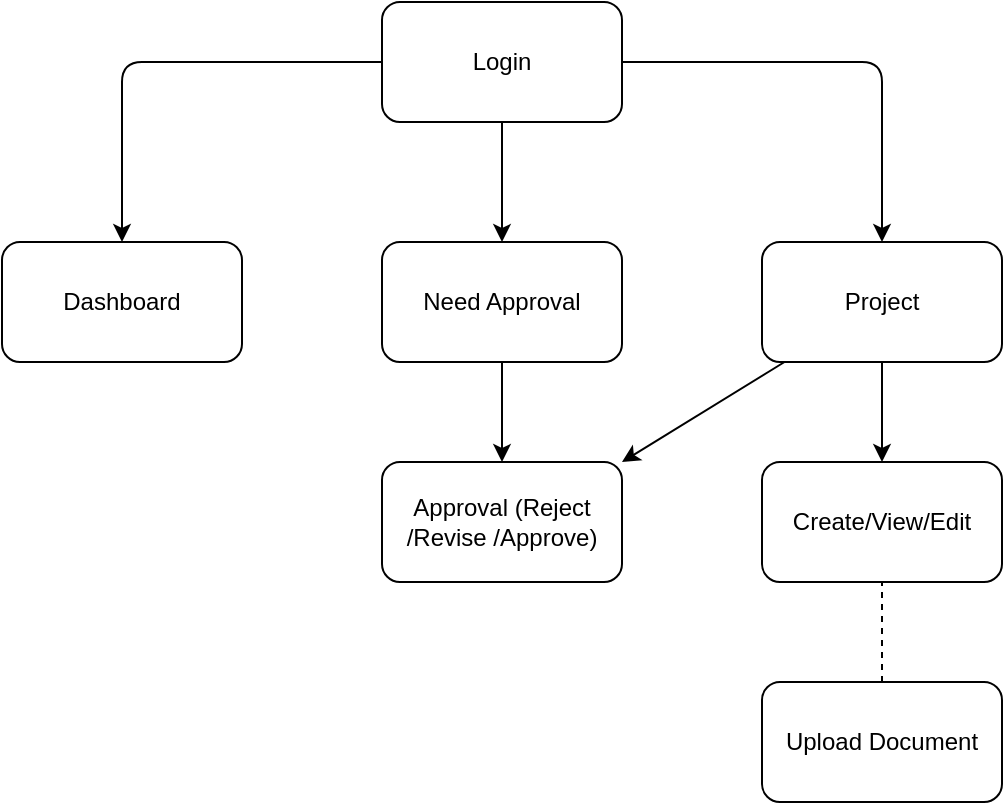 <mxfile>
    <diagram id="NYALaQaaiqzxwCFsHjRZ" name="Page-1">
        <mxGraphModel dx="739" dy="1597" grid="1" gridSize="10" guides="1" tooltips="1" connect="1" arrows="1" fold="1" page="1" pageScale="1" pageWidth="850" pageHeight="1100" math="0" shadow="0">
            <root>
                <mxCell id="0"/>
                <mxCell id="1" parent="0"/>
                <mxCell id="28" style="edgeStyle=orthogonalEdgeStyle;html=1;entryX=0.5;entryY=0;entryDx=0;entryDy=0;" parent="1" source="2" target="3" edge="1">
                    <mxGeometry relative="1" as="geometry"/>
                </mxCell>
                <mxCell id="43" style="edgeStyle=orthogonalEdgeStyle;html=1;exitX=1;exitY=0.5;exitDx=0;exitDy=0;entryX=0.5;entryY=0;entryDx=0;entryDy=0;" parent="1" source="2" target="42" edge="1">
                    <mxGeometry relative="1" as="geometry"/>
                </mxCell>
                <mxCell id="55" style="edgeStyle=none;html=1;" parent="1" source="2" target="4" edge="1">
                    <mxGeometry relative="1" as="geometry"/>
                </mxCell>
                <mxCell id="2" value="Login" style="rounded=1;whiteSpace=wrap;html=1;" parent="1" vertex="1">
                    <mxGeometry x="380" y="-1060" width="120" height="60" as="geometry"/>
                </mxCell>
                <mxCell id="3" value="Dashboard" style="rounded=1;whiteSpace=wrap;html=1;" parent="1" vertex="1">
                    <mxGeometry x="190" y="-940" width="120" height="60" as="geometry"/>
                </mxCell>
                <mxCell id="4" value="Need Approval" style="rounded=1;whiteSpace=wrap;html=1;" parent="1" vertex="1">
                    <mxGeometry x="380" y="-940" width="120" height="60" as="geometry"/>
                </mxCell>
                <mxCell id="32" style="edgeStyle=orthogonalEdgeStyle;html=1;" parent="1" edge="1">
                    <mxGeometry relative="1" as="geometry">
                        <mxPoint x="130" y="-670" as="sourcePoint"/>
                    </mxGeometry>
                </mxCell>
                <mxCell id="38" style="edgeStyle=orthogonalEdgeStyle;html=1;" parent="1" edge="1">
                    <mxGeometry relative="1" as="geometry">
                        <mxPoint x="420" y="-470" as="sourcePoint"/>
                    </mxGeometry>
                </mxCell>
                <mxCell id="34" style="edgeStyle=orthogonalEdgeStyle;html=1;" parent="1" edge="1">
                    <mxGeometry relative="1" as="geometry">
                        <mxPoint x="420" y="-770" as="sourcePoint"/>
                    </mxGeometry>
                </mxCell>
                <mxCell id="35" style="edgeStyle=orthogonalEdgeStyle;html=1;" parent="1" edge="1">
                    <mxGeometry relative="1" as="geometry">
                        <mxPoint x="420" y="-670" as="sourcePoint"/>
                    </mxGeometry>
                </mxCell>
                <mxCell id="36" style="edgeStyle=orthogonalEdgeStyle;html=1;" parent="1" edge="1">
                    <mxGeometry relative="1" as="geometry">
                        <mxPoint x="420" y="-570" as="sourcePoint"/>
                    </mxGeometry>
                </mxCell>
                <mxCell id="60" style="edgeStyle=orthogonalEdgeStyle;html=1;" parent="1" source="42" target="58" edge="1">
                    <mxGeometry relative="1" as="geometry"/>
                </mxCell>
                <mxCell id="71" style="edgeStyle=none;html=1;entryX=1;entryY=0;entryDx=0;entryDy=0;" edge="1" parent="1" source="42" target="59">
                    <mxGeometry relative="1" as="geometry"/>
                </mxCell>
                <mxCell id="42" value="Project" style="rounded=1;whiteSpace=wrap;html=1;" parent="1" vertex="1">
                    <mxGeometry x="570" y="-940" width="120" height="60" as="geometry"/>
                </mxCell>
                <mxCell id="58" value="Create/View/Edit" style="rounded=1;whiteSpace=wrap;html=1;" parent="1" vertex="1">
                    <mxGeometry x="570" y="-830" width="120" height="60" as="geometry"/>
                </mxCell>
                <mxCell id="59" value="Approval (Reject /Revise /Approve)" style="rounded=1;whiteSpace=wrap;html=1;" parent="1" vertex="1">
                    <mxGeometry x="380" y="-830" width="120" height="60" as="geometry"/>
                </mxCell>
                <mxCell id="63" style="edgeStyle=orthogonalEdgeStyle;html=1;" parent="1" edge="1">
                    <mxGeometry relative="1" as="geometry">
                        <mxPoint x="440" y="-880" as="sourcePoint"/>
                        <mxPoint x="440" y="-830" as="targetPoint"/>
                    </mxGeometry>
                </mxCell>
                <mxCell id="68" value="Upload Document" style="rounded=1;whiteSpace=wrap;html=1;" parent="1" vertex="1">
                    <mxGeometry x="570" y="-720" width="120" height="60" as="geometry"/>
                </mxCell>
                <mxCell id="69" value="" style="endArrow=none;dashed=1;html=1;entryX=0.5;entryY=1;entryDx=0;entryDy=0;exitX=0.5;exitY=0;exitDx=0;exitDy=0;" parent="1" source="68" target="58" edge="1">
                    <mxGeometry width="50" height="50" relative="1" as="geometry">
                        <mxPoint x="450" y="-710" as="sourcePoint"/>
                        <mxPoint x="450" y="-760" as="targetPoint"/>
                    </mxGeometry>
                </mxCell>
            </root>
        </mxGraphModel>
    </diagram>
</mxfile>